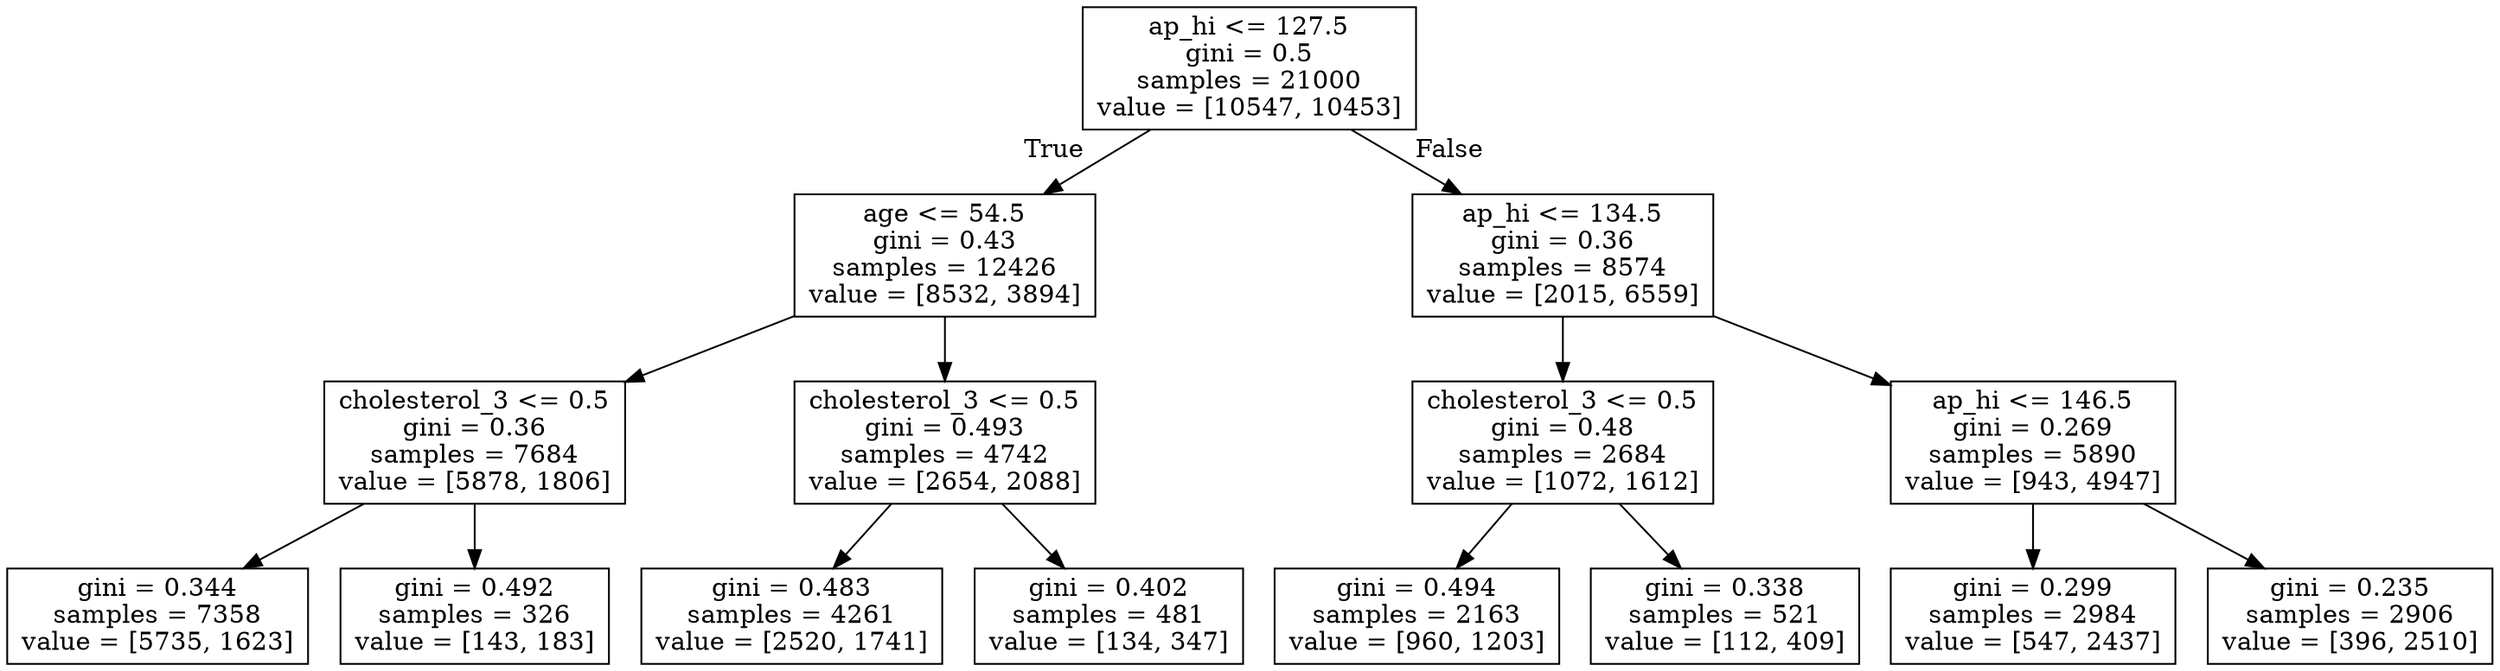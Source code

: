 digraph Tree {
node [shape=box] ;
0 [label="ap_hi <= 127.5\ngini = 0.5\nsamples = 21000\nvalue = [10547, 10453]"] ;
1 [label="age <= 54.5\ngini = 0.43\nsamples = 12426\nvalue = [8532, 3894]"] ;
0 -> 1 [labeldistance=2.5, labelangle=45, headlabel="True"] ;
2 [label="cholesterol_3 <= 0.5\ngini = 0.36\nsamples = 7684\nvalue = [5878, 1806]"] ;
1 -> 2 ;
3 [label="gini = 0.344\nsamples = 7358\nvalue = [5735, 1623]"] ;
2 -> 3 ;
4 [label="gini = 0.492\nsamples = 326\nvalue = [143, 183]"] ;
2 -> 4 ;
5 [label="cholesterol_3 <= 0.5\ngini = 0.493\nsamples = 4742\nvalue = [2654, 2088]"] ;
1 -> 5 ;
6 [label="gini = 0.483\nsamples = 4261\nvalue = [2520, 1741]"] ;
5 -> 6 ;
7 [label="gini = 0.402\nsamples = 481\nvalue = [134, 347]"] ;
5 -> 7 ;
8 [label="ap_hi <= 134.5\ngini = 0.36\nsamples = 8574\nvalue = [2015, 6559]"] ;
0 -> 8 [labeldistance=2.5, labelangle=-45, headlabel="False"] ;
9 [label="cholesterol_3 <= 0.5\ngini = 0.48\nsamples = 2684\nvalue = [1072, 1612]"] ;
8 -> 9 ;
10 [label="gini = 0.494\nsamples = 2163\nvalue = [960, 1203]"] ;
9 -> 10 ;
11 [label="gini = 0.338\nsamples = 521\nvalue = [112, 409]"] ;
9 -> 11 ;
12 [label="ap_hi <= 146.5\ngini = 0.269\nsamples = 5890\nvalue = [943, 4947]"] ;
8 -> 12 ;
13 [label="gini = 0.299\nsamples = 2984\nvalue = [547, 2437]"] ;
12 -> 13 ;
14 [label="gini = 0.235\nsamples = 2906\nvalue = [396, 2510]"] ;
12 -> 14 ;
}